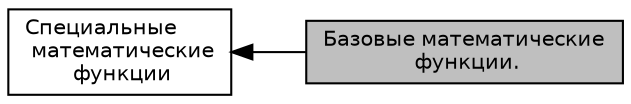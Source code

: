 digraph "Базовые математические функции."
{
  edge [fontname="Helvetica",fontsize="10",labelfontname="Helvetica",labelfontsize="10"];
  node [fontname="Helvetica",fontsize="10",shape=record];
  rankdir=LR;
  Node0 [label="Базовые математические\l функции.",height=0.2,width=0.4,color="black", fillcolor="grey75", style="filled", fontcolor="black"];
  Node1 [label="Специальные\l математические\l функции",height=0.2,width=0.4,color="black", fillcolor="white", style="filled",URL="$group___s_p_e_c___m_a_t_h___g_r_o_u_p.html"];
  Node1->Node0 [shape=plaintext, dir="back", style="solid"];
}
